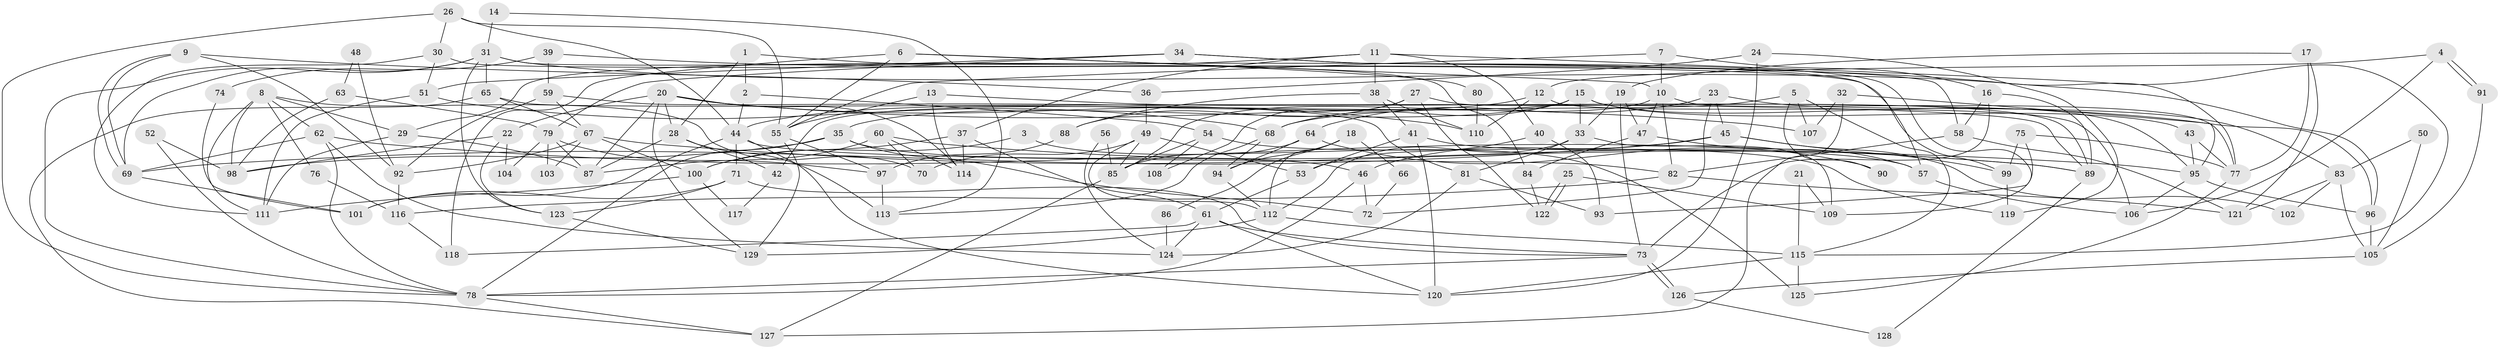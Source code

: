 // Generated by graph-tools (version 1.1) at 2025/11/02/27/25 16:11:16]
// undirected, 129 vertices, 258 edges
graph export_dot {
graph [start="1"]
  node [color=gray90,style=filled];
  1;
  2;
  3;
  4;
  5;
  6;
  7;
  8;
  9;
  10;
  11;
  12;
  13;
  14;
  15;
  16;
  17;
  18;
  19;
  20;
  21;
  22;
  23;
  24;
  25;
  26;
  27;
  28;
  29;
  30;
  31;
  32;
  33;
  34;
  35;
  36;
  37;
  38;
  39;
  40;
  41;
  42;
  43;
  44;
  45;
  46;
  47;
  48;
  49;
  50;
  51;
  52;
  53;
  54;
  55;
  56;
  57;
  58;
  59;
  60;
  61;
  62;
  63;
  64;
  65;
  66;
  67;
  68;
  69;
  70;
  71;
  72;
  73;
  74;
  75;
  76;
  77;
  78;
  79;
  80;
  81;
  82;
  83;
  84;
  85;
  86;
  87;
  88;
  89;
  90;
  91;
  92;
  93;
  94;
  95;
  96;
  97;
  98;
  99;
  100;
  101;
  102;
  103;
  104;
  105;
  106;
  107;
  108;
  109;
  110;
  111;
  112;
  113;
  114;
  115;
  116;
  117;
  118;
  119;
  120;
  121;
  122;
  123;
  124;
  125;
  126;
  127;
  128;
  129;
  1 -- 28;
  1 -- 2;
  1 -- 84;
  2 -- 44;
  2 -- 54;
  3 -- 125;
  3 -- 100;
  4 -- 91;
  4 -- 91;
  4 -- 106;
  4 -- 12;
  5 -- 115;
  5 -- 68;
  5 -- 90;
  5 -- 107;
  6 -- 55;
  6 -- 10;
  6 -- 80;
  6 -- 118;
  7 -- 16;
  7 -- 55;
  7 -- 10;
  8 -- 111;
  8 -- 62;
  8 -- 29;
  8 -- 70;
  8 -- 76;
  8 -- 98;
  9 -- 69;
  9 -- 69;
  9 -- 92;
  9 -- 36;
  10 -- 47;
  10 -- 77;
  10 -- 82;
  10 -- 85;
  11 -- 29;
  11 -- 40;
  11 -- 37;
  11 -- 38;
  11 -- 115;
  12 -- 44;
  12 -- 106;
  12 -- 110;
  13 -- 55;
  13 -- 114;
  13 -- 96;
  14 -- 113;
  14 -- 31;
  15 -- 95;
  15 -- 35;
  15 -- 33;
  15 -- 42;
  15 -- 43;
  15 -- 68;
  16 -- 89;
  16 -- 73;
  16 -- 58;
  17 -- 19;
  17 -- 121;
  17 -- 77;
  18 -- 112;
  18 -- 94;
  18 -- 66;
  18 -- 86;
  19 -- 73;
  19 -- 33;
  19 -- 47;
  20 -- 114;
  20 -- 87;
  20 -- 22;
  20 -- 28;
  20 -- 107;
  20 -- 110;
  20 -- 129;
  21 -- 115;
  21 -- 109;
  22 -- 123;
  22 -- 98;
  22 -- 104;
  23 -- 45;
  23 -- 72;
  23 -- 64;
  23 -- 83;
  24 -- 120;
  24 -- 36;
  24 -- 119;
  25 -- 109;
  25 -- 122;
  25 -- 122;
  26 -- 55;
  26 -- 44;
  26 -- 30;
  26 -- 78;
  27 -- 89;
  27 -- 122;
  27 -- 88;
  27 -- 108;
  28 -- 87;
  28 -- 42;
  28 -- 113;
  29 -- 111;
  29 -- 87;
  30 -- 111;
  30 -- 51;
  30 -- 99;
  31 -- 57;
  31 -- 123;
  31 -- 65;
  31 -- 69;
  31 -- 78;
  31 -- 96;
  32 -- 107;
  32 -- 95;
  32 -- 127;
  33 -- 112;
  33 -- 81;
  33 -- 109;
  34 -- 51;
  34 -- 58;
  34 -- 79;
  34 -- 109;
  35 -- 98;
  35 -- 78;
  35 -- 46;
  35 -- 72;
  36 -- 49;
  37 -- 61;
  37 -- 100;
  37 -- 114;
  38 -- 110;
  38 -- 41;
  38 -- 88;
  39 -- 77;
  39 -- 59;
  39 -- 74;
  40 -- 93;
  40 -- 53;
  41 -- 53;
  41 -- 57;
  41 -- 120;
  42 -- 117;
  43 -- 77;
  43 -- 95;
  44 -- 101;
  44 -- 120;
  44 -- 71;
  44 -- 82;
  45 -- 46;
  45 -- 69;
  45 -- 99;
  45 -- 102;
  46 -- 78;
  46 -- 72;
  47 -- 57;
  47 -- 84;
  48 -- 63;
  48 -- 92;
  49 -- 112;
  49 -- 85;
  49 -- 53;
  49 -- 70;
  50 -- 105;
  50 -- 83;
  51 -- 68;
  51 -- 111;
  52 -- 98;
  52 -- 78;
  53 -- 61;
  54 -- 85;
  54 -- 119;
  54 -- 108;
  55 -- 129;
  55 -- 97;
  56 -- 85;
  56 -- 124;
  57 -- 106;
  58 -- 82;
  58 -- 121;
  59 -- 81;
  59 -- 67;
  59 -- 92;
  60 -- 70;
  60 -- 89;
  60 -- 87;
  60 -- 114;
  61 -- 73;
  61 -- 118;
  61 -- 120;
  61 -- 124;
  62 -- 78;
  62 -- 69;
  62 -- 89;
  62 -- 124;
  63 -- 98;
  63 -- 79;
  64 -- 85;
  64 -- 90;
  64 -- 94;
  65 -- 127;
  65 -- 67;
  65 -- 89;
  66 -- 72;
  67 -- 95;
  67 -- 92;
  67 -- 100;
  67 -- 103;
  68 -- 113;
  68 -- 94;
  69 -- 101;
  71 -- 73;
  71 -- 101;
  71 -- 123;
  73 -- 78;
  73 -- 126;
  73 -- 126;
  74 -- 101;
  75 -- 99;
  75 -- 77;
  75 -- 93;
  76 -- 116;
  77 -- 125;
  78 -- 127;
  79 -- 87;
  79 -- 97;
  79 -- 103;
  79 -- 104;
  80 -- 110;
  81 -- 124;
  81 -- 93;
  82 -- 116;
  82 -- 121;
  83 -- 121;
  83 -- 102;
  83 -- 105;
  84 -- 122;
  85 -- 127;
  86 -- 124;
  88 -- 97;
  89 -- 128;
  91 -- 105;
  92 -- 116;
  94 -- 112;
  95 -- 96;
  95 -- 106;
  96 -- 105;
  97 -- 113;
  99 -- 119;
  100 -- 111;
  100 -- 117;
  105 -- 126;
  112 -- 115;
  112 -- 129;
  115 -- 120;
  115 -- 125;
  116 -- 118;
  123 -- 129;
  126 -- 128;
}
